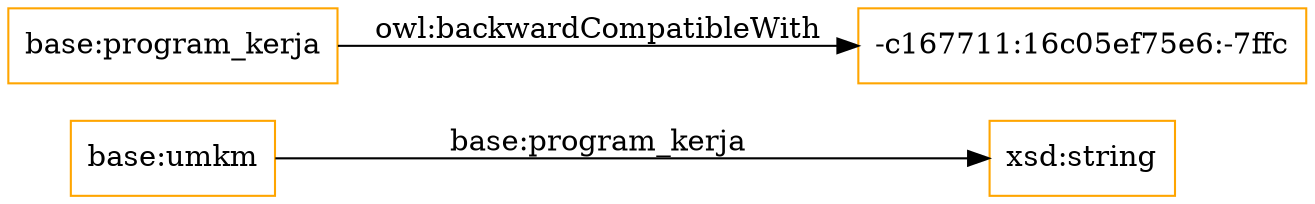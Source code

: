 digraph ar2dtool_diagram { 
rankdir=LR;
size="1501"
node [shape = rectangle, color="orange"]; "base:umkm" ; /*classes style*/
	"base:program_kerja" -> "-c167711:16c05ef75e6:-7ffc" [ label = "owl:backwardCompatibleWith" ];
	"base:umkm" -> "xsd:string" [ label = "base:program_kerja" ];

}
